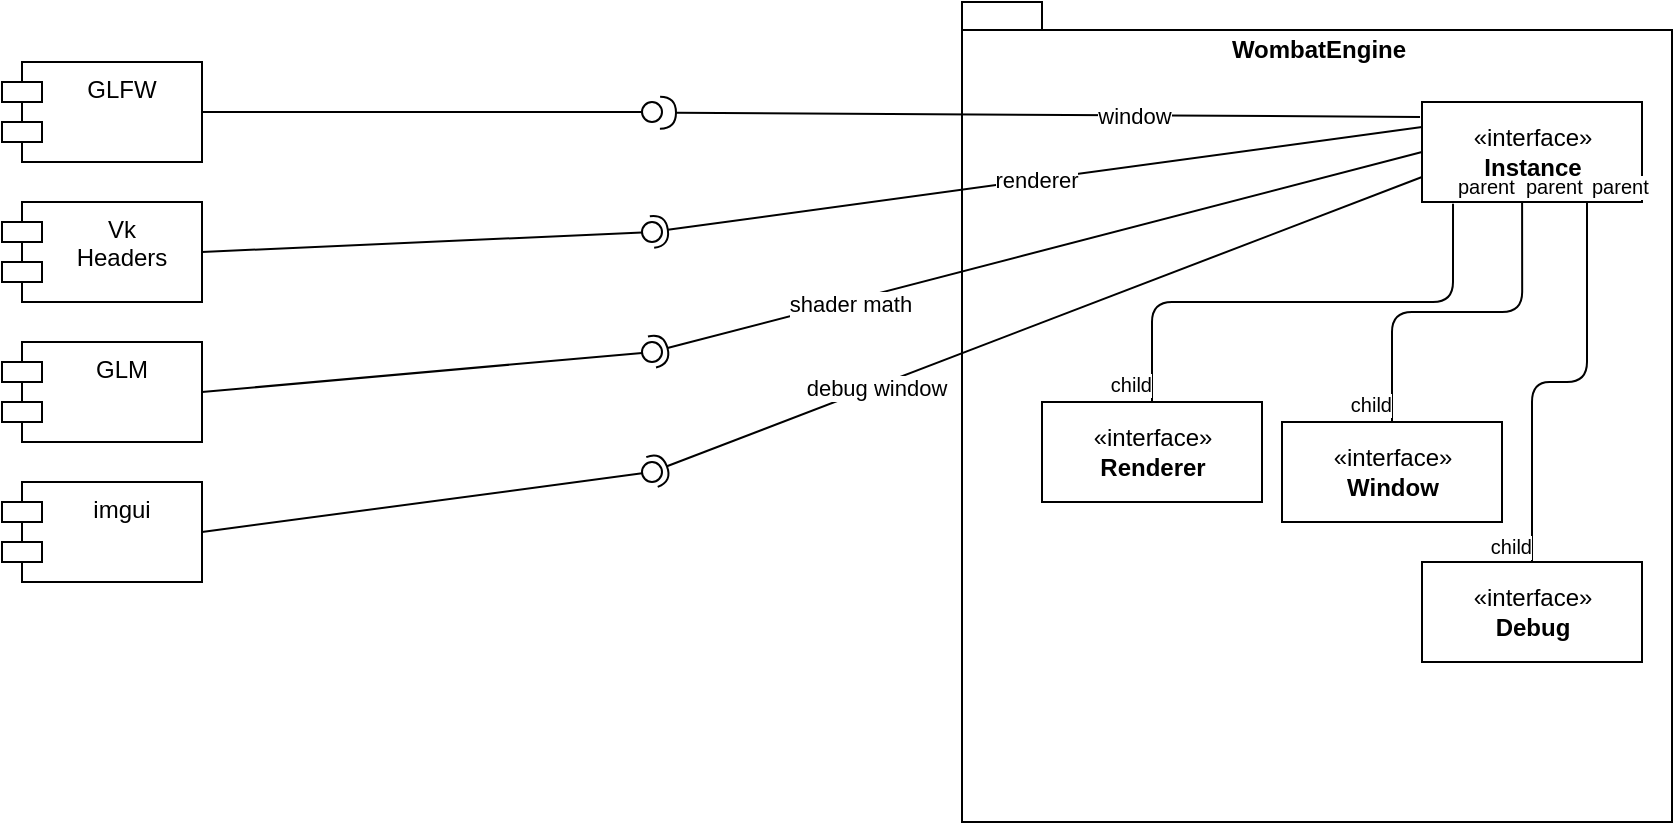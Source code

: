 <mxfile version="13.1.2" type="github">
  <diagram id="kJ4OdrXY1L3-rTxR6Adw" name="Page-1">
    <mxGraphModel dx="981" dy="546" grid="1" gridSize="10" guides="1" tooltips="1" connect="1" arrows="1" fold="1" page="1" pageScale="1" pageWidth="850" pageHeight="1100" math="0" shadow="0">
      <root>
        <mxCell id="0" />
        <mxCell id="1" parent="0" />
        <mxCell id="OLWUih3TYtv8nskd_0_q-1" value="GLFW" style="shape=module;align=left;spacingLeft=20;align=center;verticalAlign=top;" vertex="1" parent="1">
          <mxGeometry x="10" y="150" width="100" height="50" as="geometry" />
        </mxCell>
        <mxCell id="OLWUih3TYtv8nskd_0_q-2" value="Vk&#xa;Headers&#xa;" style="shape=module;align=left;spacingLeft=20;align=center;verticalAlign=top;" vertex="1" parent="1">
          <mxGeometry x="10" y="220" width="100" height="50" as="geometry" />
        </mxCell>
        <mxCell id="OLWUih3TYtv8nskd_0_q-3" value="GLM" style="shape=module;align=left;spacingLeft=20;align=center;verticalAlign=top;" vertex="1" parent="1">
          <mxGeometry x="10" y="290" width="100" height="50" as="geometry" />
        </mxCell>
        <mxCell id="OLWUih3TYtv8nskd_0_q-4" value="imgui" style="shape=module;align=left;spacingLeft=20;align=center;verticalAlign=top;" vertex="1" parent="1">
          <mxGeometry x="10" y="360" width="100" height="50" as="geometry" />
        </mxCell>
        <mxCell id="OLWUih3TYtv8nskd_0_q-5" value="WombatEngine" style="shape=folder;fontStyle=1;spacingTop=10;tabWidth=40;tabHeight=14;tabPosition=left;html=1;verticalAlign=top;" vertex="1" parent="1">
          <mxGeometry x="490" y="120" width="355" height="410" as="geometry" />
        </mxCell>
        <mxCell id="OLWUih3TYtv8nskd_0_q-6" value="«interface»&lt;br&gt;&lt;b&gt;Instance&lt;/b&gt;" style="html=1;" vertex="1" parent="1">
          <mxGeometry x="720" y="170" width="110" height="50" as="geometry" />
        </mxCell>
        <mxCell id="OLWUih3TYtv8nskd_0_q-7" value="«interface»&lt;br&gt;&lt;b&gt;Window&lt;/b&gt;" style="html=1;" vertex="1" parent="1">
          <mxGeometry x="650" y="330" width="110" height="50" as="geometry" />
        </mxCell>
        <mxCell id="OLWUih3TYtv8nskd_0_q-12" value="" style="endArrow=none;html=1;edgeStyle=orthogonalEdgeStyle;entryX=0.5;entryY=0;entryDx=0;entryDy=0;exitX=0.455;exitY=1;exitDx=0;exitDy=0;exitPerimeter=0;" edge="1" parent="1" source="OLWUih3TYtv8nskd_0_q-6" target="OLWUih3TYtv8nskd_0_q-7">
          <mxGeometry relative="1" as="geometry">
            <mxPoint x="340" y="490" as="sourcePoint" />
            <mxPoint x="500" y="490" as="targetPoint" />
          </mxGeometry>
        </mxCell>
        <mxCell id="OLWUih3TYtv8nskd_0_q-13" value="parent" style="resizable=0;html=1;align=left;verticalAlign=bottom;labelBackgroundColor=#ffffff;fontSize=10;" connectable="0" vertex="1" parent="OLWUih3TYtv8nskd_0_q-12">
          <mxGeometry x="-1" relative="1" as="geometry" />
        </mxCell>
        <mxCell id="OLWUih3TYtv8nskd_0_q-14" value="child" style="resizable=0;html=1;align=right;verticalAlign=bottom;labelBackgroundColor=#ffffff;fontSize=10;" connectable="0" vertex="1" parent="OLWUih3TYtv8nskd_0_q-12">
          <mxGeometry x="1" relative="1" as="geometry" />
        </mxCell>
        <mxCell id="OLWUih3TYtv8nskd_0_q-15" value="«interface»&lt;br&gt;&lt;b&gt;Renderer&lt;/b&gt;" style="html=1;" vertex="1" parent="1">
          <mxGeometry x="530" y="320" width="110" height="50" as="geometry" />
        </mxCell>
        <mxCell id="OLWUih3TYtv8nskd_0_q-16" value="" style="endArrow=none;html=1;edgeStyle=orthogonalEdgeStyle;entryX=0.5;entryY=0;entryDx=0;entryDy=0;exitX=0.141;exitY=1.018;exitDx=0;exitDy=0;exitPerimeter=0;" edge="1" parent="1" source="OLWUih3TYtv8nskd_0_q-6" target="OLWUih3TYtv8nskd_0_q-15">
          <mxGeometry relative="1" as="geometry">
            <mxPoint x="340" y="490" as="sourcePoint" />
            <mxPoint x="500" y="490" as="targetPoint" />
          </mxGeometry>
        </mxCell>
        <mxCell id="OLWUih3TYtv8nskd_0_q-17" value="parent" style="resizable=0;html=1;align=left;verticalAlign=bottom;labelBackgroundColor=#ffffff;fontSize=10;" connectable="0" vertex="1" parent="OLWUih3TYtv8nskd_0_q-16">
          <mxGeometry x="-1" relative="1" as="geometry" />
        </mxCell>
        <mxCell id="OLWUih3TYtv8nskd_0_q-18" value="child" style="resizable=0;html=1;align=right;verticalAlign=bottom;labelBackgroundColor=#ffffff;fontSize=10;" connectable="0" vertex="1" parent="OLWUih3TYtv8nskd_0_q-16">
          <mxGeometry x="1" relative="1" as="geometry" />
        </mxCell>
        <mxCell id="OLWUih3TYtv8nskd_0_q-27" value="" style="rounded=0;orthogonalLoop=1;jettySize=auto;html=1;endArrow=none;endFill=0;exitX=1;exitY=0.5;exitDx=0;exitDy=0;" edge="1" target="OLWUih3TYtv8nskd_0_q-29" parent="1" source="OLWUih3TYtv8nskd_0_q-1">
          <mxGeometry relative="1" as="geometry">
            <mxPoint x="310" y="235" as="sourcePoint" />
          </mxGeometry>
        </mxCell>
        <mxCell id="OLWUih3TYtv8nskd_0_q-28" value="" style="rounded=0;orthogonalLoop=1;jettySize=auto;html=1;endArrow=halfCircle;endFill=0;endSize=6;strokeWidth=1;exitX=-0.009;exitY=0.149;exitDx=0;exitDy=0;exitPerimeter=0;entryX=0.9;entryY=0.538;entryDx=0;entryDy=0;entryPerimeter=0;" edge="1" target="OLWUih3TYtv8nskd_0_q-29" parent="1" source="OLWUih3TYtv8nskd_0_q-6">
          <mxGeometry relative="1" as="geometry">
            <mxPoint x="350" y="235" as="sourcePoint" />
            <mxPoint x="339" y="177" as="targetPoint" />
          </mxGeometry>
        </mxCell>
        <mxCell id="OLWUih3TYtv8nskd_0_q-30" value="window" style="edgeLabel;html=1;align=center;verticalAlign=middle;resizable=0;points=[];" vertex="1" connectable="0" parent="OLWUih3TYtv8nskd_0_q-28">
          <mxGeometry x="-0.247" relative="1" as="geometry">
            <mxPoint as="offset" />
          </mxGeometry>
        </mxCell>
        <mxCell id="OLWUih3TYtv8nskd_0_q-29" value="" style="ellipse;whiteSpace=wrap;html=1;fontFamily=Helvetica;fontSize=12;fontColor=#000000;align=center;strokeColor=#000000;fillColor=#ffffff;points=[];aspect=fixed;resizable=0;" vertex="1" parent="1">
          <mxGeometry x="330" y="170" width="10" height="10" as="geometry" />
        </mxCell>
        <mxCell id="OLWUih3TYtv8nskd_0_q-31" value="" style="rounded=0;orthogonalLoop=1;jettySize=auto;html=1;endArrow=none;endFill=0;exitX=1;exitY=0.5;exitDx=0;exitDy=0;" edge="1" target="OLWUih3TYtv8nskd_0_q-33" parent="1" source="OLWUih3TYtv8nskd_0_q-2">
          <mxGeometry relative="1" as="geometry">
            <mxPoint x="400" y="345" as="sourcePoint" />
          </mxGeometry>
        </mxCell>
        <mxCell id="OLWUih3TYtv8nskd_0_q-32" value="renderer" style="rounded=0;orthogonalLoop=1;jettySize=auto;html=1;endArrow=halfCircle;endFill=0;entryX=0.5;entryY=0.5;entryDx=0;entryDy=0;endSize=6;strokeWidth=1;exitX=0;exitY=0.25;exitDx=0;exitDy=0;" edge="1" target="OLWUih3TYtv8nskd_0_q-33" parent="1" source="OLWUih3TYtv8nskd_0_q-6">
          <mxGeometry relative="1" as="geometry">
            <mxPoint x="440" y="345" as="sourcePoint" />
          </mxGeometry>
        </mxCell>
        <mxCell id="OLWUih3TYtv8nskd_0_q-33" value="" style="ellipse;whiteSpace=wrap;html=1;fontFamily=Helvetica;fontSize=12;fontColor=#000000;align=center;strokeColor=#000000;fillColor=#ffffff;points=[];aspect=fixed;resizable=0;" vertex="1" parent="1">
          <mxGeometry x="330" y="230" width="10" height="10" as="geometry" />
        </mxCell>
        <mxCell id="OLWUih3TYtv8nskd_0_q-34" value="" style="rounded=0;orthogonalLoop=1;jettySize=auto;html=1;endArrow=none;endFill=0;exitX=1;exitY=0.5;exitDx=0;exitDy=0;" edge="1" target="OLWUih3TYtv8nskd_0_q-36" parent="1" source="OLWUih3TYtv8nskd_0_q-3">
          <mxGeometry relative="1" as="geometry">
            <mxPoint x="400" y="345" as="sourcePoint" />
          </mxGeometry>
        </mxCell>
        <mxCell id="OLWUih3TYtv8nskd_0_q-35" value="" style="rounded=0;orthogonalLoop=1;jettySize=auto;html=1;endArrow=halfCircle;endFill=0;entryX=0.5;entryY=0.5;entryDx=0;entryDy=0;endSize=6;strokeWidth=1;exitX=0;exitY=0.5;exitDx=0;exitDy=0;" edge="1" target="OLWUih3TYtv8nskd_0_q-36" parent="1" source="OLWUih3TYtv8nskd_0_q-6">
          <mxGeometry relative="1" as="geometry">
            <mxPoint x="440" y="345" as="sourcePoint" />
          </mxGeometry>
        </mxCell>
        <mxCell id="OLWUih3TYtv8nskd_0_q-37" value="shader math" style="edgeLabel;html=1;align=center;verticalAlign=middle;resizable=0;points=[];" vertex="1" connectable="0" parent="OLWUih3TYtv8nskd_0_q-35">
          <mxGeometry x="0.486" y="1" relative="1" as="geometry">
            <mxPoint as="offset" />
          </mxGeometry>
        </mxCell>
        <mxCell id="OLWUih3TYtv8nskd_0_q-36" value="" style="ellipse;whiteSpace=wrap;html=1;fontFamily=Helvetica;fontSize=12;fontColor=#000000;align=center;strokeColor=#000000;fillColor=#ffffff;points=[];aspect=fixed;resizable=0;" vertex="1" parent="1">
          <mxGeometry x="330" y="290" width="10" height="10" as="geometry" />
        </mxCell>
        <mxCell id="OLWUih3TYtv8nskd_0_q-38" value="" style="rounded=0;orthogonalLoop=1;jettySize=auto;html=1;endArrow=none;endFill=0;exitX=1;exitY=0.5;exitDx=0;exitDy=0;" edge="1" target="OLWUih3TYtv8nskd_0_q-40" parent="1" source="OLWUih3TYtv8nskd_0_q-4">
          <mxGeometry relative="1" as="geometry">
            <mxPoint x="400" y="345" as="sourcePoint" />
          </mxGeometry>
        </mxCell>
        <mxCell id="OLWUih3TYtv8nskd_0_q-39" value="" style="rounded=0;orthogonalLoop=1;jettySize=auto;html=1;endArrow=halfCircle;endFill=0;entryX=0.5;entryY=0.5;entryDx=0;entryDy=0;endSize=6;strokeWidth=1;exitX=0;exitY=0.75;exitDx=0;exitDy=0;" edge="1" target="OLWUih3TYtv8nskd_0_q-40" parent="1" source="OLWUih3TYtv8nskd_0_q-6">
          <mxGeometry relative="1" as="geometry">
            <mxPoint x="390" y="430" as="sourcePoint" />
          </mxGeometry>
        </mxCell>
        <mxCell id="OLWUih3TYtv8nskd_0_q-41" value="debug window" style="edgeLabel;html=1;align=center;verticalAlign=middle;resizable=0;points=[];" vertex="1" connectable="0" parent="OLWUih3TYtv8nskd_0_q-39">
          <mxGeometry x="0.419" y="1" relative="1" as="geometry">
            <mxPoint as="offset" />
          </mxGeometry>
        </mxCell>
        <mxCell id="OLWUih3TYtv8nskd_0_q-40" value="" style="ellipse;whiteSpace=wrap;html=1;fontFamily=Helvetica;fontSize=12;fontColor=#000000;align=center;strokeColor=#000000;fillColor=#ffffff;points=[];aspect=fixed;resizable=0;" vertex="1" parent="1">
          <mxGeometry x="330" y="350" width="10" height="10" as="geometry" />
        </mxCell>
        <mxCell id="OLWUih3TYtv8nskd_0_q-42" value="«interface»&lt;br&gt;&lt;b&gt;Debug&lt;/b&gt;" style="html=1;" vertex="1" parent="1">
          <mxGeometry x="720" y="400" width="110" height="50" as="geometry" />
        </mxCell>
        <mxCell id="OLWUih3TYtv8nskd_0_q-43" value="" style="endArrow=none;html=1;edgeStyle=orthogonalEdgeStyle;entryX=0.5;entryY=0;entryDx=0;entryDy=0;exitX=0.75;exitY=1;exitDx=0;exitDy=0;" edge="1" parent="1" source="OLWUih3TYtv8nskd_0_q-6" target="OLWUih3TYtv8nskd_0_q-42">
          <mxGeometry relative="1" as="geometry">
            <mxPoint x="340" y="350" as="sourcePoint" />
            <mxPoint x="500" y="350" as="targetPoint" />
          </mxGeometry>
        </mxCell>
        <mxCell id="OLWUih3TYtv8nskd_0_q-44" value="parent" style="resizable=0;html=1;align=left;verticalAlign=bottom;labelBackgroundColor=#ffffff;fontSize=10;" connectable="0" vertex="1" parent="OLWUih3TYtv8nskd_0_q-43">
          <mxGeometry x="-1" relative="1" as="geometry" />
        </mxCell>
        <mxCell id="OLWUih3TYtv8nskd_0_q-45" value="child" style="resizable=0;html=1;align=right;verticalAlign=bottom;labelBackgroundColor=#ffffff;fontSize=10;" connectable="0" vertex="1" parent="OLWUih3TYtv8nskd_0_q-43">
          <mxGeometry x="1" relative="1" as="geometry" />
        </mxCell>
      </root>
    </mxGraphModel>
  </diagram>
</mxfile>
